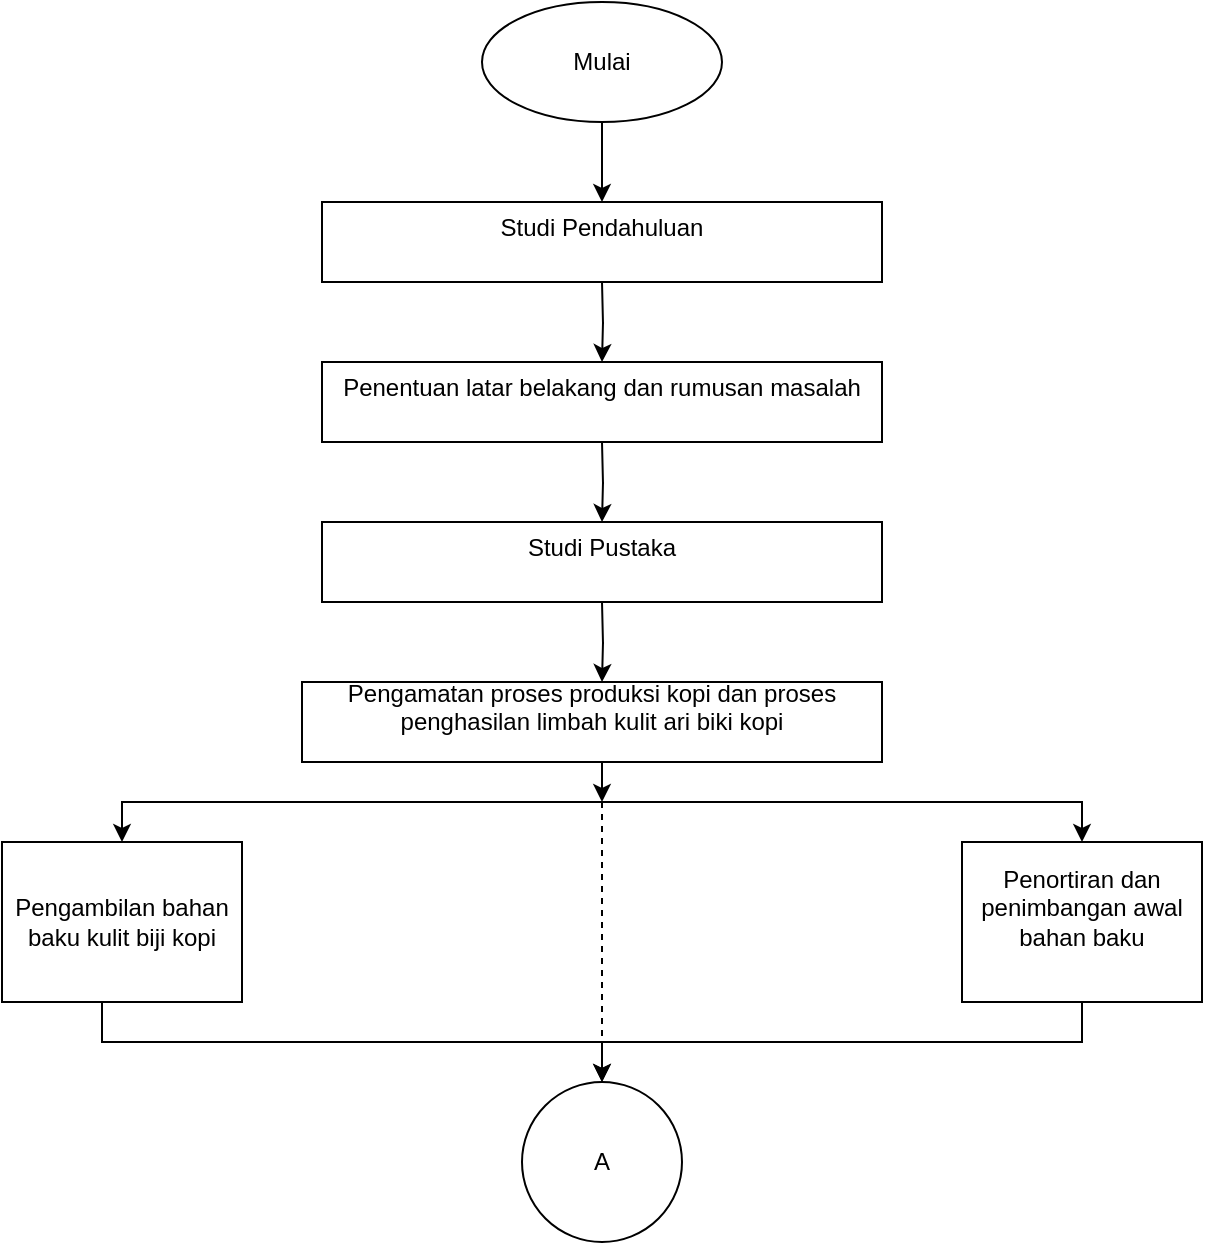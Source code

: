 <mxfile version="28.2.5">
  <diagram name="Page-1" id="LhOxhm4H9CdjsotZ5ygv">
    <mxGraphModel dx="1226" dy="662" grid="1" gridSize="10" guides="1" tooltips="1" connect="1" arrows="1" fold="1" page="1" pageScale="1" pageWidth="850" pageHeight="1100" math="0" shadow="0">
      <root>
        <mxCell id="0" />
        <mxCell id="1" parent="0" />
        <mxCell id="0-ibVARu2OLffV6OjiYO-9" value="" style="edgeStyle=orthogonalEdgeStyle;rounded=0;orthogonalLoop=1;jettySize=auto;html=1;" edge="1" parent="1" source="0-ibVARu2OLffV6OjiYO-1">
          <mxGeometry relative="1" as="geometry">
            <mxPoint x="380" y="200" as="targetPoint" />
          </mxGeometry>
        </mxCell>
        <mxCell id="0-ibVARu2OLffV6OjiYO-1" value="Mulai" style="ellipse;whiteSpace=wrap;html=1;" vertex="1" parent="1">
          <mxGeometry x="320" y="100" width="120" height="60" as="geometry" />
        </mxCell>
        <mxCell id="0-ibVARu2OLffV6OjiYO-10" value="" style="edgeStyle=orthogonalEdgeStyle;rounded=0;orthogonalLoop=1;jettySize=auto;html=1;" edge="1" parent="1">
          <mxGeometry relative="1" as="geometry">
            <mxPoint x="380" y="240" as="sourcePoint" />
            <mxPoint x="380" y="280" as="targetPoint" />
          </mxGeometry>
        </mxCell>
        <mxCell id="0-ibVARu2OLffV6OjiYO-11" value="" style="edgeStyle=orthogonalEdgeStyle;rounded=0;orthogonalLoop=1;jettySize=auto;html=1;" edge="1" parent="1">
          <mxGeometry relative="1" as="geometry">
            <mxPoint x="380" y="320" as="sourcePoint" />
            <mxPoint x="380" y="360" as="targetPoint" />
          </mxGeometry>
        </mxCell>
        <mxCell id="0-ibVARu2OLffV6OjiYO-12" value="" style="edgeStyle=orthogonalEdgeStyle;rounded=0;orthogonalLoop=1;jettySize=auto;html=1;" edge="1" parent="1">
          <mxGeometry relative="1" as="geometry">
            <mxPoint x="380" y="400" as="sourcePoint" />
            <mxPoint x="380" y="440" as="targetPoint" />
          </mxGeometry>
        </mxCell>
        <mxCell id="0-ibVARu2OLffV6OjiYO-18" style="edgeStyle=orthogonalEdgeStyle;rounded=0;orthogonalLoop=1;jettySize=auto;html=1;" edge="1" parent="1" target="0-ibVARu2OLffV6OjiYO-8">
          <mxGeometry relative="1" as="geometry">
            <mxPoint x="130" y="600" as="sourcePoint" />
            <Array as="points">
              <mxPoint x="130" y="620" />
              <mxPoint x="380" y="620" />
            </Array>
          </mxGeometry>
        </mxCell>
        <mxCell id="0-ibVARu2OLffV6OjiYO-19" style="edgeStyle=orthogonalEdgeStyle;rounded=0;orthogonalLoop=1;jettySize=auto;html=1;" edge="1" parent="1" target="0-ibVARu2OLffV6OjiYO-8">
          <mxGeometry relative="1" as="geometry">
            <mxPoint x="620" y="600" as="sourcePoint" />
            <Array as="points">
              <mxPoint x="620" y="620" />
              <mxPoint x="380" y="620" />
            </Array>
          </mxGeometry>
        </mxCell>
        <mxCell id="0-ibVARu2OLffV6OjiYO-8" value="A" style="ellipse;whiteSpace=wrap;html=1;aspect=fixed;" vertex="1" parent="1">
          <mxGeometry x="340" y="640" width="80" height="80" as="geometry" />
        </mxCell>
        <mxCell id="0-ibVARu2OLffV6OjiYO-14" value="" style="endArrow=classic;html=1;rounded=0;exitX=0.5;exitY=1;exitDx=0;exitDy=0;" edge="1" parent="1">
          <mxGeometry width="50" height="50" relative="1" as="geometry">
            <mxPoint x="380" y="480" as="sourcePoint" />
            <mxPoint x="380" y="500" as="targetPoint" />
          </mxGeometry>
        </mxCell>
        <mxCell id="0-ibVARu2OLffV6OjiYO-15" value="" style="endArrow=classic;html=1;rounded=0;entryX=0.5;entryY=0;entryDx=0;entryDy=0;" edge="1" parent="1">
          <mxGeometry width="50" height="50" relative="1" as="geometry">
            <mxPoint x="380" y="500" as="sourcePoint" />
            <mxPoint x="140" y="520" as="targetPoint" />
            <Array as="points">
              <mxPoint x="140" y="500" />
            </Array>
          </mxGeometry>
        </mxCell>
        <mxCell id="0-ibVARu2OLffV6OjiYO-17" value="" style="endArrow=classic;html=1;rounded=0;entryX=0.5;entryY=0;entryDx=0;entryDy=0;" edge="1" parent="1">
          <mxGeometry width="50" height="50" relative="1" as="geometry">
            <mxPoint x="380" y="500" as="sourcePoint" />
            <mxPoint x="620" y="520" as="targetPoint" />
            <Array as="points">
              <mxPoint x="620" y="500" />
            </Array>
          </mxGeometry>
        </mxCell>
        <mxCell id="0-ibVARu2OLffV6OjiYO-20" value="" style="endArrow=none;dashed=1;html=1;rounded=0;" edge="1" parent="1">
          <mxGeometry width="50" height="50" relative="1" as="geometry">
            <mxPoint x="380" y="500" as="sourcePoint" />
            <mxPoint x="380" y="620" as="targetPoint" />
          </mxGeometry>
        </mxCell>
        <mxCell id="0-ibVARu2OLffV6OjiYO-21" value="&#xa;Studi Pendahuluan&#xa;&#xa;" style="rounded=0;whiteSpace=wrap;html=1;" vertex="1" parent="1">
          <mxGeometry x="240" y="200" width="280" height="40" as="geometry" />
        </mxCell>
        <mxCell id="0-ibVARu2OLffV6OjiYO-23" value="&#xa;Penentuan latar belakang dan rumusan masalah&#xa;&#xa;" style="rounded=0;whiteSpace=wrap;html=1;" vertex="1" parent="1">
          <mxGeometry x="240" y="280" width="280" height="40" as="geometry" />
        </mxCell>
        <mxCell id="0-ibVARu2OLffV6OjiYO-24" value="&#xa;Studi Pustaka&#xa;&#xa;" style="rounded=0;whiteSpace=wrap;html=1;" vertex="1" parent="1">
          <mxGeometry x="240" y="360" width="280" height="40" as="geometry" />
        </mxCell>
        <mxCell id="0-ibVARu2OLffV6OjiYO-25" value="&#xa;Pengamatan proses produksi kopi dan proses penghasilan limbah kulit ari biki kopi&#xa;&#xa;" style="rounded=0;whiteSpace=wrap;html=1;verticalAlign=middle;" vertex="1" parent="1">
          <mxGeometry x="230" y="440" width="290" height="40" as="geometry" />
        </mxCell>
        <mxCell id="0-ibVARu2OLffV6OjiYO-26" value="Pengambilan bahan baku kulit biji kopi" style="rounded=0;whiteSpace=wrap;html=1;" vertex="1" parent="1">
          <mxGeometry x="80" y="520" width="120" height="80" as="geometry" />
        </mxCell>
        <mxCell id="0-ibVARu2OLffV6OjiYO-27" value="&#xa;Penortiran dan penimbangan awal bahan baku&#xa;&#xa;" style="rounded=0;whiteSpace=wrap;html=1;" vertex="1" parent="1">
          <mxGeometry x="560" y="520" width="120" height="80" as="geometry" />
        </mxCell>
      </root>
    </mxGraphModel>
  </diagram>
</mxfile>
